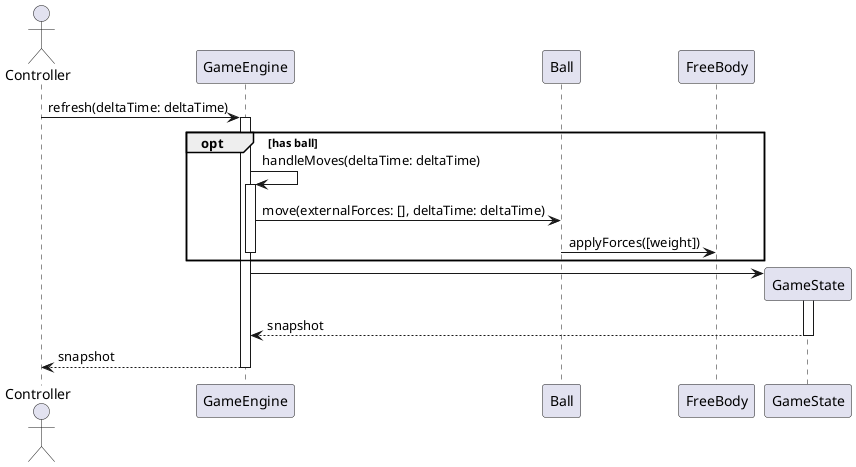 @startuml
actor Controller

Controller -> GameEngine: refresh(deltaTime: deltaTime)
activate GameEngine

opt has ball
    GameEngine -> GameEngine: handleMoves(deltaTime: deltaTime)
    activate GameEngine

    GameEngine -> Ball: move(externalForces: [], deltaTime: deltaTime)
    Ball -> FreeBody: applyForces([weight])

    deactivate GameEngine
end

activate GameEngine
GameEngine -> GameState **
activate GameState
return snapshot
return snapshot

@enduml